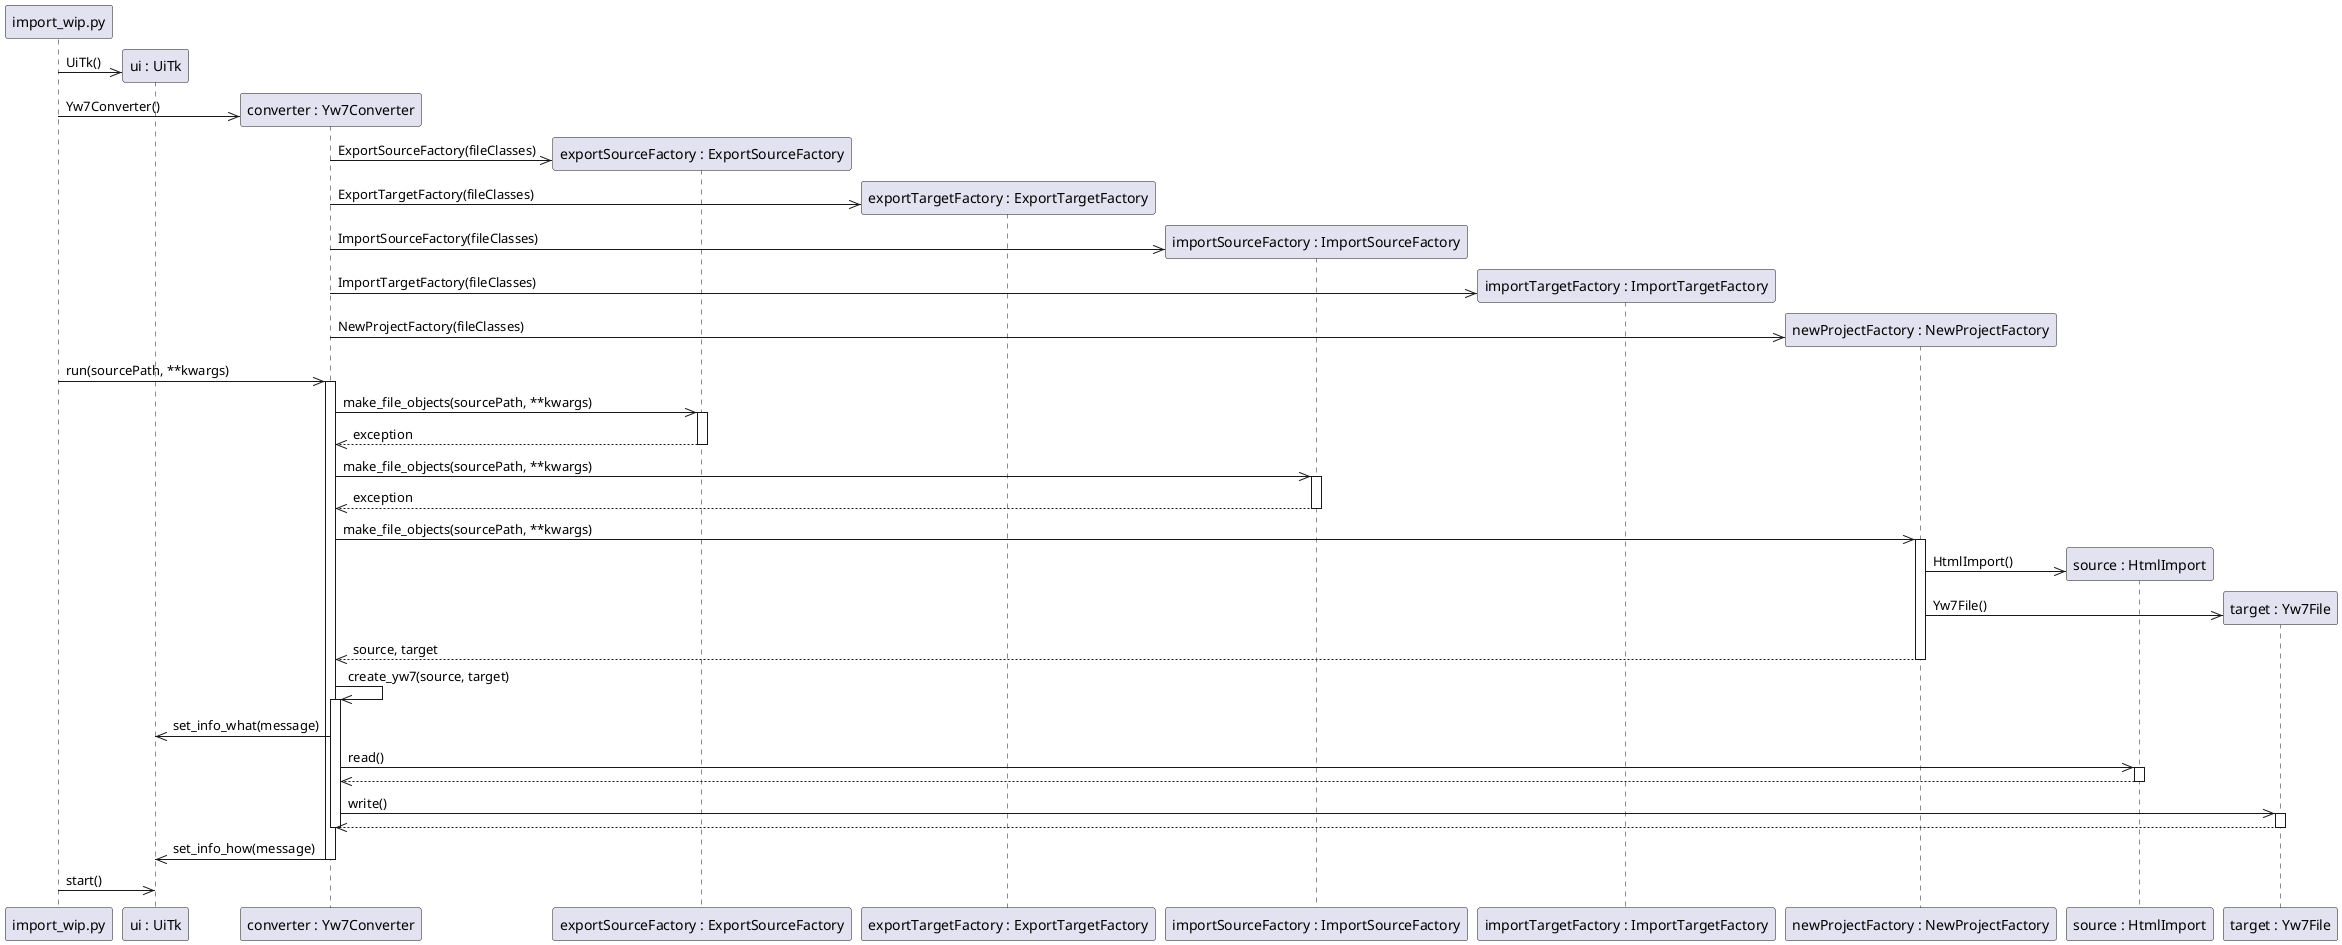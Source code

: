 @startuml
create import_wip.py as script

create "ui : UiTk"
script ->> "ui : UiTk" : UiTk()

create "converter : Yw7Converter" as converter 
script ->> converter : Yw7Converter()

create "exportSourceFactory : ExportSourceFactory" as exportSourceFactory
converter ->> exportSourceFactory : ExportSourceFactory(fileClasses)

create "exportTargetFactory : ExportTargetFactory" as exportTargetFactory 
converter ->> exportTargetFactory : ExportTargetFactory(fileClasses)

create "importSourceFactory : ImportSourceFactory" as importSourceFactory 
converter ->> importSourceFactory : ImportSourceFactory(fileClasses)

create "importTargetFactory : ImportTargetFactory" as importTargetFactory 
converter ->> importTargetFactory : ImportTargetFactory(fileClasses)

create "newProjectFactory : NewProjectFactory" as newProjectFactory 
converter ->> newProjectFactory : NewProjectFactory(fileClasses)

script ->> converter : run(sourcePath, **kwargs)

activate converter
converter ->> exportSourceFactory : make_file_objects(sourcePath, **kwargs)

activate exportSourceFactory
exportSourceFactory -->> converter : exception
deactivate exportSourceFactory

converter ->> importSourceFactory : make_file_objects(sourcePath, **kwargs)

activate importSourceFactory
importSourceFactory -->> converter : exception
deactivate importSourceFactory

converter ->> newProjectFactory : make_file_objects(sourcePath, **kwargs)

activate newProjectFactory
create "source : HtmlImport" as source
newProjectFactory ->> source : HtmlImport()
create "target : Yw7File" as target
newProjectFactory ->> target : Yw7File()
newProjectFactory -->> converter : source, target
deactivate newProjectFactory

converter ->> converter : create_yw7(source, target)
activate converter
converter ->> "ui : UiTk" : set_info_what(message)

converter ->> source : read()
activate source
source -->> converter
deactivate source

converter ->> target : write()
activate target
target -->> converter
deactivate target
deactivate converter

converter ->> "ui : UiTk" : set_info_how(message)
deactivate converter

script ->> "ui : UiTk" : start()
@enduml